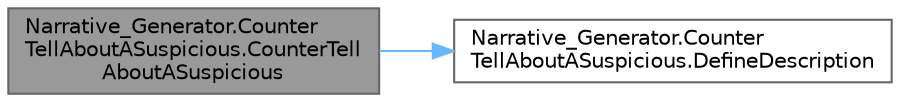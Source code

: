 digraph "Narrative_Generator.CounterTellAboutASuspicious.CounterTellAboutASuspicious"
{
 // LATEX_PDF_SIZE
  bgcolor="transparent";
  edge [fontname=Helvetica,fontsize=10,labelfontname=Helvetica,labelfontsize=10];
  node [fontname=Helvetica,fontsize=10,shape=box,height=0.2,width=0.4];
  rankdir="LR";
  Node1 [label="Narrative_Generator.Counter\lTellAboutASuspicious.CounterTell\lAboutASuspicious",height=0.2,width=0.4,color="gray40", fillcolor="grey60", style="filled", fontcolor="black",tooltip="A constructor based only on the state of the story world."];
  Node1 -> Node2 [color="steelblue1",style="solid"];
  Node2 [label="Narrative_Generator.Counter\lTellAboutASuspicious.DefineDescription",height=0.2,width=0.4,color="grey40", fillcolor="white", style="filled",URL="$class_narrative___generator_1_1_counter_tell_about_a_suspicious.html#a845a5474d0405759ff475475daeb7967",tooltip="A method that creates a description of the action."];
}
